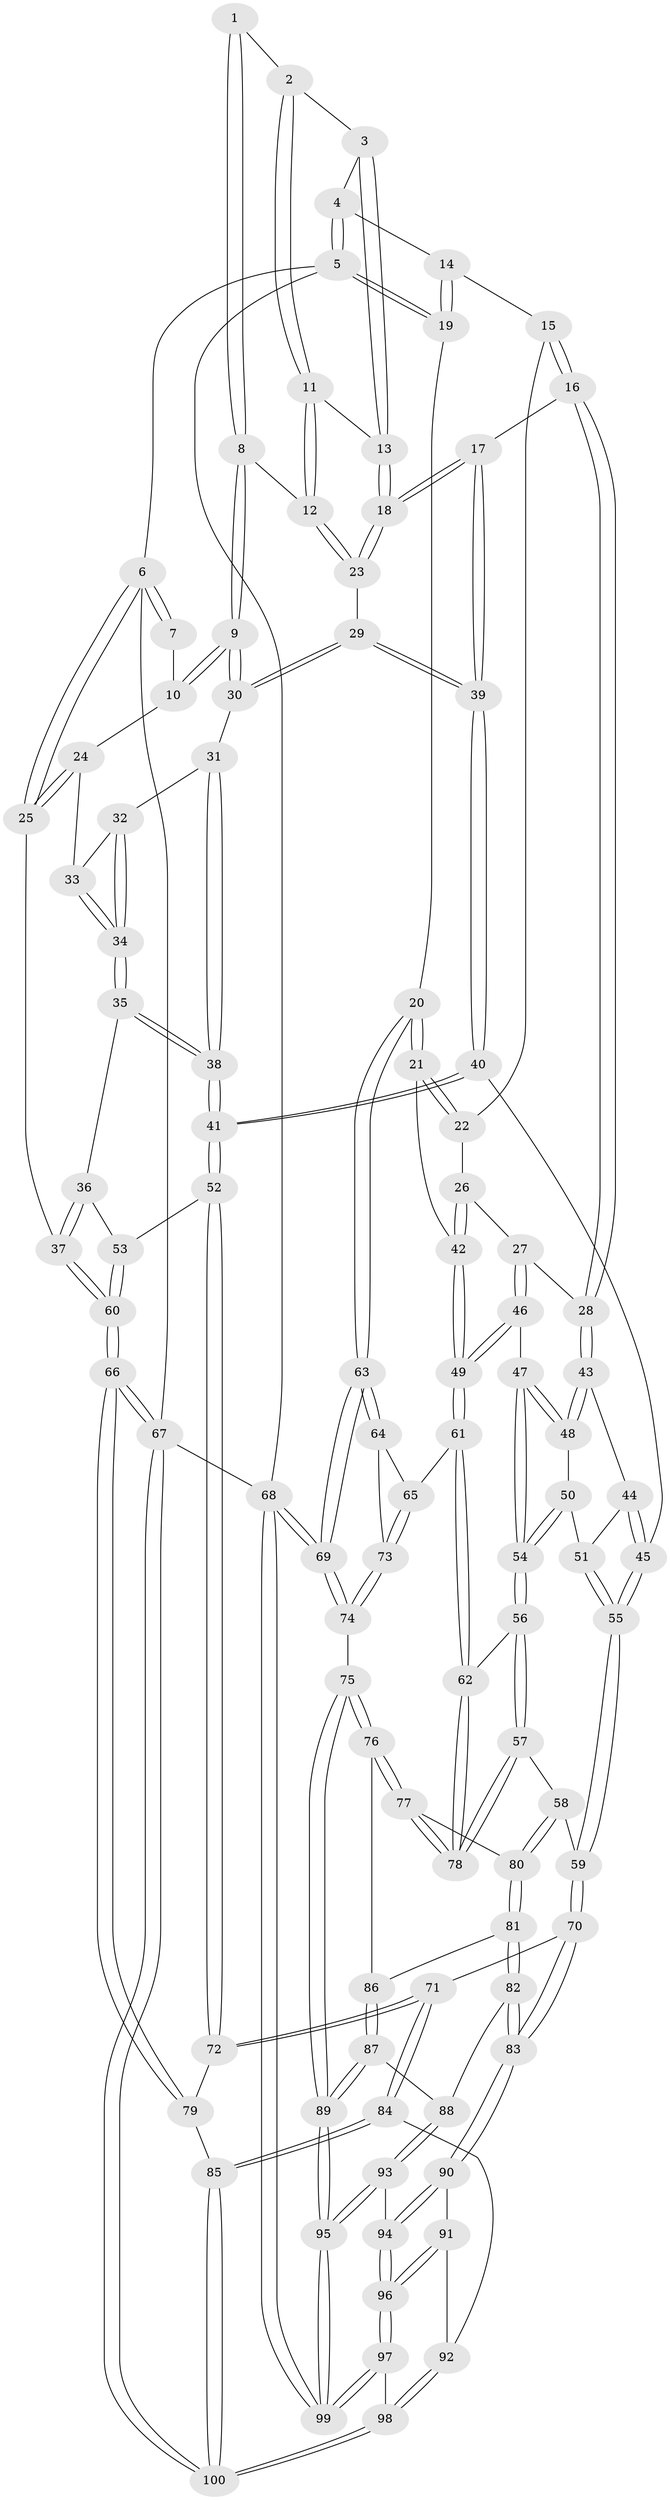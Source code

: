 // coarse degree distribution, {3: 0.3548387096774194, 6: 0.12903225806451613, 8: 0.03225806451612903, 5: 0.1935483870967742, 4: 0.22580645161290322, 7: 0.03225806451612903, 2: 0.03225806451612903}
// Generated by graph-tools (version 1.1) at 2025/21/03/04/25 18:21:08]
// undirected, 100 vertices, 247 edges
graph export_dot {
graph [start="1"]
  node [color=gray90,style=filled];
  1 [pos="+0.20258089897863935+0"];
  2 [pos="+0.33485495608843985+0"];
  3 [pos="+0.5008988956764391+0"];
  4 [pos="+0.7500716270973244+0"];
  5 [pos="+1+0"];
  6 [pos="+0+0"];
  7 [pos="+0.06045385091784669+0"];
  8 [pos="+0.2136634892897981+0.17579021892788643"];
  9 [pos="+0.2051467087754728+0.18379571415935872"];
  10 [pos="+0.12390483821620135+0.15030060967359268"];
  11 [pos="+0.25663094200095415+0.13750293799170032"];
  12 [pos="+0.24420559093419247+0.15034185525104968"];
  13 [pos="+0.49064475788379713+0.09060034656664968"];
  14 [pos="+0.7884613231005391+0.07597229656178536"];
  15 [pos="+0.7744944290423535+0.09826774790185154"];
  16 [pos="+0.5920807473905406+0.2572905078383695"];
  17 [pos="+0.532237074366009+0.22228125301582438"];
  18 [pos="+0.5322028427404831+0.22223982512756443"];
  19 [pos="+1+0.2793647844718725"];
  20 [pos="+1+0.32640554657586907"];
  21 [pos="+1+0.3558876957692486"];
  22 [pos="+0.8194073578500799+0.24558816620459298"];
  23 [pos="+0.49000197476372+0.22685148564292143"];
  24 [pos="+0.012303054126460667+0.19077366858537567"];
  25 [pos="+0+0.19157995674925504"];
  26 [pos="+0.6774416950125259+0.30863069581584246"];
  27 [pos="+0.6121839176443694+0.28054108779799203"];
  28 [pos="+0.599111377245695+0.2704159484492667"];
  29 [pos="+0.24916483193036248+0.27409909257100024"];
  30 [pos="+0.22944536440198887+0.2520506707445203"];
  31 [pos="+0.1651978302112961+0.29914565182355163"];
  32 [pos="+0.1381840247614215+0.30844245190531405"];
  33 [pos="+0.05594902921118242+0.2898237455650294"];
  34 [pos="+0.06142068959072824+0.3717648466112666"];
  35 [pos="+0.05175266354995333+0.4036791103576898"];
  36 [pos="+0.04871491540968078+0.4046365040408555"];
  37 [pos="+0+0.36399377199247945"];
  38 [pos="+0.11514455270428404+0.42580232767723286"];
  39 [pos="+0.3036307369417082+0.4795052622321981"];
  40 [pos="+0.3033142983922904+0.4830182479046156"];
  41 [pos="+0.24512276758759294+0.5139393066587594"];
  42 [pos="+0.8472705787087597+0.4488061405372009"];
  43 [pos="+0.5555830488319424+0.3698619166160173"];
  44 [pos="+0.5429874465842934+0.3808505050414472"];
  45 [pos="+0.36595544435516075+0.5157485999436812"];
  46 [pos="+0.655000220500856+0.5105587140882415"];
  47 [pos="+0.6315417102623012+0.5168808217444417"];
  48 [pos="+0.5633157683037797+0.49430899101614056"];
  49 [pos="+0.7879770560615034+0.5513835462117975"];
  50 [pos="+0.545998988693888+0.5028126528085011"];
  51 [pos="+0.49598759721991725+0.5105381892059588"];
  52 [pos="+0.19269246452711022+0.5866499567657913"];
  53 [pos="+0.03166233470846894+0.5283934091817285"];
  54 [pos="+0.5626931374047411+0.6429958344239314"];
  55 [pos="+0.38956671257732456+0.5366341740056068"];
  56 [pos="+0.5562744294255076+0.6618344467353313"];
  57 [pos="+0.5474210675199178+0.6698883586043066"];
  58 [pos="+0.5368757474016055+0.6780373061275482"];
  59 [pos="+0.446672999756537+0.6451674375428927"];
  60 [pos="+0+0.6296368221328923"];
  61 [pos="+0.7884735092186336+0.5770991749182022"];
  62 [pos="+0.765093784988437+0.6138519270505306"];
  63 [pos="+1+0.6920940191129217"];
  64 [pos="+1+0.7074168337862097"];
  65 [pos="+0.8217032702762694+0.6011489683454914"];
  66 [pos="+0+0.7573059549456002"];
  67 [pos="+0+1"];
  68 [pos="+1+1"];
  69 [pos="+1+0.9794023740756774"];
  70 [pos="+0.36483282351089275+0.7515791697701909"];
  71 [pos="+0.2591710581468261+0.7902276269002398"];
  72 [pos="+0.18039754443552888+0.6285793870965043"];
  73 [pos="+0.8889309531118774+0.7960933768166285"];
  74 [pos="+0.8261053961278727+0.8561317934862211"];
  75 [pos="+0.8034140470483134+0.8679920716460289"];
  76 [pos="+0.7546770871602659+0.795016340014724"];
  77 [pos="+0.7463881665876144+0.7648651861880955"];
  78 [pos="+0.7483280809162182+0.7256365125581958"];
  79 [pos="+0+0.714969956928673"];
  80 [pos="+0.5495831945383395+0.7185409292150787"];
  81 [pos="+0.5487848300143261+0.7996129643481562"];
  82 [pos="+0.5110280073447117+0.8501745892310039"];
  83 [pos="+0.48005902753578517+0.8665868752663376"];
  84 [pos="+0.23944123654340113+0.8545641493730006"];
  85 [pos="+0.21936906999832836+0.8772099389375903"];
  86 [pos="+0.5951607115773281+0.8171125939350519"];
  87 [pos="+0.6504803077005408+0.8991092299532782"];
  88 [pos="+0.5839751630021002+0.9194621373200689"];
  89 [pos="+0.7846202165819315+0.9416730148716252"];
  90 [pos="+0.47834559967850543+0.8694689749769643"];
  91 [pos="+0.4678481961750223+0.8816836110146382"];
  92 [pos="+0.41342252892750636+0.9188133763856426"];
  93 [pos="+0.5827873163112106+0.9413003701078736"];
  94 [pos="+0.5459591838040723+0.9693363263013821"];
  95 [pos="+0.8024571007007185+1"];
  96 [pos="+0.5204083560065509+1"];
  97 [pos="+0.5095180261348786+1"];
  98 [pos="+0.37999105461415045+1"];
  99 [pos="+0.812141561530944+1"];
  100 [pos="+0+1"];
  1 -- 2;
  1 -- 8;
  1 -- 8;
  2 -- 3;
  2 -- 11;
  2 -- 11;
  3 -- 4;
  3 -- 13;
  3 -- 13;
  4 -- 5;
  4 -- 5;
  4 -- 14;
  5 -- 6;
  5 -- 19;
  5 -- 19;
  5 -- 68;
  6 -- 7;
  6 -- 7;
  6 -- 25;
  6 -- 25;
  6 -- 67;
  7 -- 10;
  8 -- 9;
  8 -- 9;
  8 -- 12;
  9 -- 10;
  9 -- 10;
  9 -- 30;
  9 -- 30;
  10 -- 24;
  11 -- 12;
  11 -- 12;
  11 -- 13;
  12 -- 23;
  12 -- 23;
  13 -- 18;
  13 -- 18;
  14 -- 15;
  14 -- 19;
  14 -- 19;
  15 -- 16;
  15 -- 16;
  15 -- 22;
  16 -- 17;
  16 -- 28;
  16 -- 28;
  17 -- 18;
  17 -- 18;
  17 -- 39;
  17 -- 39;
  18 -- 23;
  18 -- 23;
  19 -- 20;
  20 -- 21;
  20 -- 21;
  20 -- 63;
  20 -- 63;
  21 -- 22;
  21 -- 22;
  21 -- 42;
  22 -- 26;
  23 -- 29;
  24 -- 25;
  24 -- 25;
  24 -- 33;
  25 -- 37;
  26 -- 27;
  26 -- 42;
  26 -- 42;
  27 -- 28;
  27 -- 46;
  27 -- 46;
  28 -- 43;
  28 -- 43;
  29 -- 30;
  29 -- 30;
  29 -- 39;
  29 -- 39;
  30 -- 31;
  31 -- 32;
  31 -- 38;
  31 -- 38;
  32 -- 33;
  32 -- 34;
  32 -- 34;
  33 -- 34;
  33 -- 34;
  34 -- 35;
  34 -- 35;
  35 -- 36;
  35 -- 38;
  35 -- 38;
  36 -- 37;
  36 -- 37;
  36 -- 53;
  37 -- 60;
  37 -- 60;
  38 -- 41;
  38 -- 41;
  39 -- 40;
  39 -- 40;
  40 -- 41;
  40 -- 41;
  40 -- 45;
  41 -- 52;
  41 -- 52;
  42 -- 49;
  42 -- 49;
  43 -- 44;
  43 -- 48;
  43 -- 48;
  44 -- 45;
  44 -- 45;
  44 -- 51;
  45 -- 55;
  45 -- 55;
  46 -- 47;
  46 -- 49;
  46 -- 49;
  47 -- 48;
  47 -- 48;
  47 -- 54;
  47 -- 54;
  48 -- 50;
  49 -- 61;
  49 -- 61;
  50 -- 51;
  50 -- 54;
  50 -- 54;
  51 -- 55;
  51 -- 55;
  52 -- 53;
  52 -- 72;
  52 -- 72;
  53 -- 60;
  53 -- 60;
  54 -- 56;
  54 -- 56;
  55 -- 59;
  55 -- 59;
  56 -- 57;
  56 -- 57;
  56 -- 62;
  57 -- 58;
  57 -- 78;
  57 -- 78;
  58 -- 59;
  58 -- 80;
  58 -- 80;
  59 -- 70;
  59 -- 70;
  60 -- 66;
  60 -- 66;
  61 -- 62;
  61 -- 62;
  61 -- 65;
  62 -- 78;
  62 -- 78;
  63 -- 64;
  63 -- 64;
  63 -- 69;
  63 -- 69;
  64 -- 65;
  64 -- 73;
  65 -- 73;
  65 -- 73;
  66 -- 67;
  66 -- 67;
  66 -- 79;
  66 -- 79;
  67 -- 100;
  67 -- 100;
  67 -- 68;
  68 -- 69;
  68 -- 69;
  68 -- 99;
  68 -- 99;
  69 -- 74;
  69 -- 74;
  70 -- 71;
  70 -- 83;
  70 -- 83;
  71 -- 72;
  71 -- 72;
  71 -- 84;
  71 -- 84;
  72 -- 79;
  73 -- 74;
  73 -- 74;
  74 -- 75;
  75 -- 76;
  75 -- 76;
  75 -- 89;
  75 -- 89;
  76 -- 77;
  76 -- 77;
  76 -- 86;
  77 -- 78;
  77 -- 78;
  77 -- 80;
  79 -- 85;
  80 -- 81;
  80 -- 81;
  81 -- 82;
  81 -- 82;
  81 -- 86;
  82 -- 83;
  82 -- 83;
  82 -- 88;
  83 -- 90;
  83 -- 90;
  84 -- 85;
  84 -- 85;
  84 -- 92;
  85 -- 100;
  85 -- 100;
  86 -- 87;
  86 -- 87;
  87 -- 88;
  87 -- 89;
  87 -- 89;
  88 -- 93;
  88 -- 93;
  89 -- 95;
  89 -- 95;
  90 -- 91;
  90 -- 94;
  90 -- 94;
  91 -- 92;
  91 -- 96;
  91 -- 96;
  92 -- 98;
  92 -- 98;
  93 -- 94;
  93 -- 95;
  93 -- 95;
  94 -- 96;
  94 -- 96;
  95 -- 99;
  95 -- 99;
  96 -- 97;
  96 -- 97;
  97 -- 98;
  97 -- 99;
  97 -- 99;
  98 -- 100;
  98 -- 100;
}
